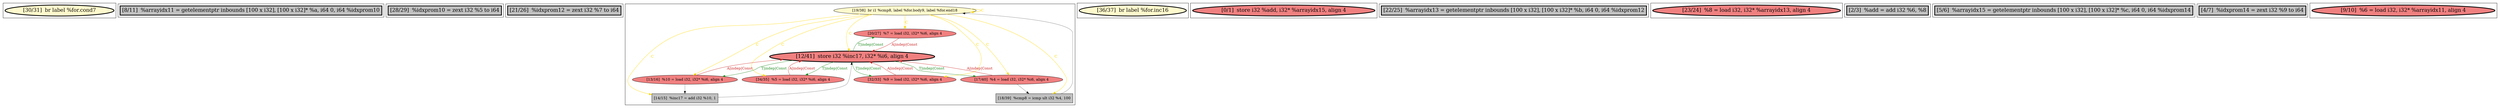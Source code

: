 
digraph G {





subgraph cluster11 {


node428 [penwidth=3.0,fontsize=20,fillcolor=lemonchiffon,label="[30/31]  br label %for.cond7",shape=ellipse,style=filled ]



}

subgraph cluster10 {


node427 [penwidth=3.0,fontsize=20,fillcolor=grey,label="[8/11]  %arrayidx11 = getelementptr inbounds [100 x i32], [100 x i32]* %a, i64 0, i64 %idxprom10",shape=rectangle,style=filled ]



}

subgraph cluster9 {


node426 [penwidth=3.0,fontsize=20,fillcolor=grey,label="[28/29]  %idxprom10 = zext i32 %5 to i64",shape=rectangle,style=filled ]



}

subgraph cluster8 {


node425 [penwidth=3.0,fontsize=20,fillcolor=grey,label="[21/26]  %idxprom12 = zext i32 %7 to i64",shape=rectangle,style=filled ]



}

subgraph cluster7 {


node424 [fillcolor=lemonchiffon,label="[19/38]  br i1 %cmp8, label %for.body9, label %for.end18",shape=ellipse,style=filled ]
node423 [fillcolor=lightcoral,label="[20/27]  %7 = load i32, i32* %i6, align 4",shape=ellipse,style=filled ]
node416 [fillcolor=lightcoral,label="[34/35]  %5 = load i32, i32* %i6, align 4",shape=ellipse,style=filled ]
node417 [fillcolor=grey,label="[14/15]  %inc17 = add i32 %10, 1",shape=rectangle,style=filled ]
node418 [fillcolor=lightcoral,label="[32/33]  %9 = load i32, i32* %i6, align 4",shape=ellipse,style=filled ]
node420 [fillcolor=lightcoral,label="[17/40]  %4 = load i32, i32* %i6, align 4",shape=ellipse,style=filled ]
node419 [fillcolor=grey,label="[18/39]  %cmp8 = icmp ult i32 %4, 100",shape=rectangle,style=filled ]
node422 [penwidth=3.0,fontsize=20,fillcolor=lightcoral,label="[12/41]  store i32 %inc17, i32* %i6, align 4",shape=ellipse,style=filled ]
node421 [fillcolor=lightcoral,label="[13/16]  %10 = load i32, i32* %i6, align 4",shape=ellipse,style=filled ]

node424->node417 [style=solid,color=gold,label="C",penwidth=1.0,fontcolor=gold ]
node422->node418 [style=solid,color=forestgreen,label="T|indep|Const",penwidth=1.0,fontcolor=forestgreen ]
node418->node422 [style=solid,color=firebrick3,label="A|indep|Const",penwidth=1.0,fontcolor=firebrick3 ]
node424->node416 [style=solid,color=gold,label="C",penwidth=1.0,fontcolor=gold ]
node422->node416 [style=solid,color=forestgreen,label="T|indep|Const",penwidth=1.0,fontcolor=forestgreen ]
node416->node422 [style=solid,color=firebrick3,label="A|indep|Const",penwidth=1.0,fontcolor=firebrick3 ]
node423->node422 [style=solid,color=firebrick3,label="A|indep|Const",penwidth=1.0,fontcolor=firebrick3 ]
node424->node423 [style=solid,color=gold,label="C",penwidth=1.0,fontcolor=gold ]
node424->node419 [style=solid,color=gold,label="C",penwidth=1.0,fontcolor=gold ]
node424->node418 [style=solid,color=gold,label="C",penwidth=1.0,fontcolor=gold ]
node424->node424 [style=solid,color=gold,label="C",penwidth=1.0,fontcolor=gold ]
node422->node420 [style=solid,color=forestgreen,label="T|indep|Const",penwidth=1.0,fontcolor=forestgreen ]
node419->node424 [style=solid,color=black,label="",penwidth=0.5,fontcolor=black ]
node424->node420 [style=solid,color=gold,label="C",penwidth=1.0,fontcolor=gold ]
node420->node422 [style=solid,color=firebrick3,label="A|indep|Const",penwidth=1.0,fontcolor=firebrick3 ]
node417->node422 [style=solid,color=black,label="",penwidth=0.5,fontcolor=black ]
node424->node421 [style=solid,color=gold,label="C",penwidth=1.0,fontcolor=gold ]
node421->node422 [style=solid,color=firebrick3,label="A|indep|Const",penwidth=1.0,fontcolor=firebrick3 ]
node421->node417 [style=solid,color=black,label="",penwidth=0.5,fontcolor=black ]
node424->node422 [style=solid,color=gold,label="C",penwidth=1.0,fontcolor=gold ]
node420->node419 [style=solid,color=black,label="",penwidth=0.5,fontcolor=black ]
node422->node421 [style=solid,color=forestgreen,label="T|indep|Const",penwidth=1.0,fontcolor=forestgreen ]
node422->node423 [style=solid,color=forestgreen,label="T|indep|Const",penwidth=1.0,fontcolor=forestgreen ]


}

subgraph cluster6 {


node415 [penwidth=3.0,fontsize=20,fillcolor=lemonchiffon,label="[36/37]  br label %for.inc16",shape=ellipse,style=filled ]



}

subgraph cluster0 {


node409 [penwidth=3.0,fontsize=20,fillcolor=lightcoral,label="[0/1]  store i32 %add, i32* %arrayidx15, align 4",shape=ellipse,style=filled ]



}

subgraph cluster12 {


node429 [penwidth=3.0,fontsize=20,fillcolor=grey,label="[22/25]  %arrayidx13 = getelementptr inbounds [100 x i32], [100 x i32]* %b, i64 0, i64 %idxprom12",shape=rectangle,style=filled ]



}

subgraph cluster5 {


node414 [penwidth=3.0,fontsize=20,fillcolor=lightcoral,label="[23/24]  %8 = load i32, i32* %arrayidx13, align 4",shape=ellipse,style=filled ]



}

subgraph cluster1 {


node410 [penwidth=3.0,fontsize=20,fillcolor=grey,label="[2/3]  %add = add i32 %6, %8",shape=rectangle,style=filled ]



}

subgraph cluster2 {


node411 [penwidth=3.0,fontsize=20,fillcolor=grey,label="[5/6]  %arrayidx15 = getelementptr inbounds [100 x i32], [100 x i32]* %c, i64 0, i64 %idxprom14",shape=rectangle,style=filled ]



}

subgraph cluster3 {


node412 [penwidth=3.0,fontsize=20,fillcolor=grey,label="[4/7]  %idxprom14 = zext i32 %9 to i64",shape=rectangle,style=filled ]



}

subgraph cluster4 {


node413 [penwidth=3.0,fontsize=20,fillcolor=lightcoral,label="[9/10]  %6 = load i32, i32* %arrayidx11, align 4",shape=ellipse,style=filled ]



}

}

